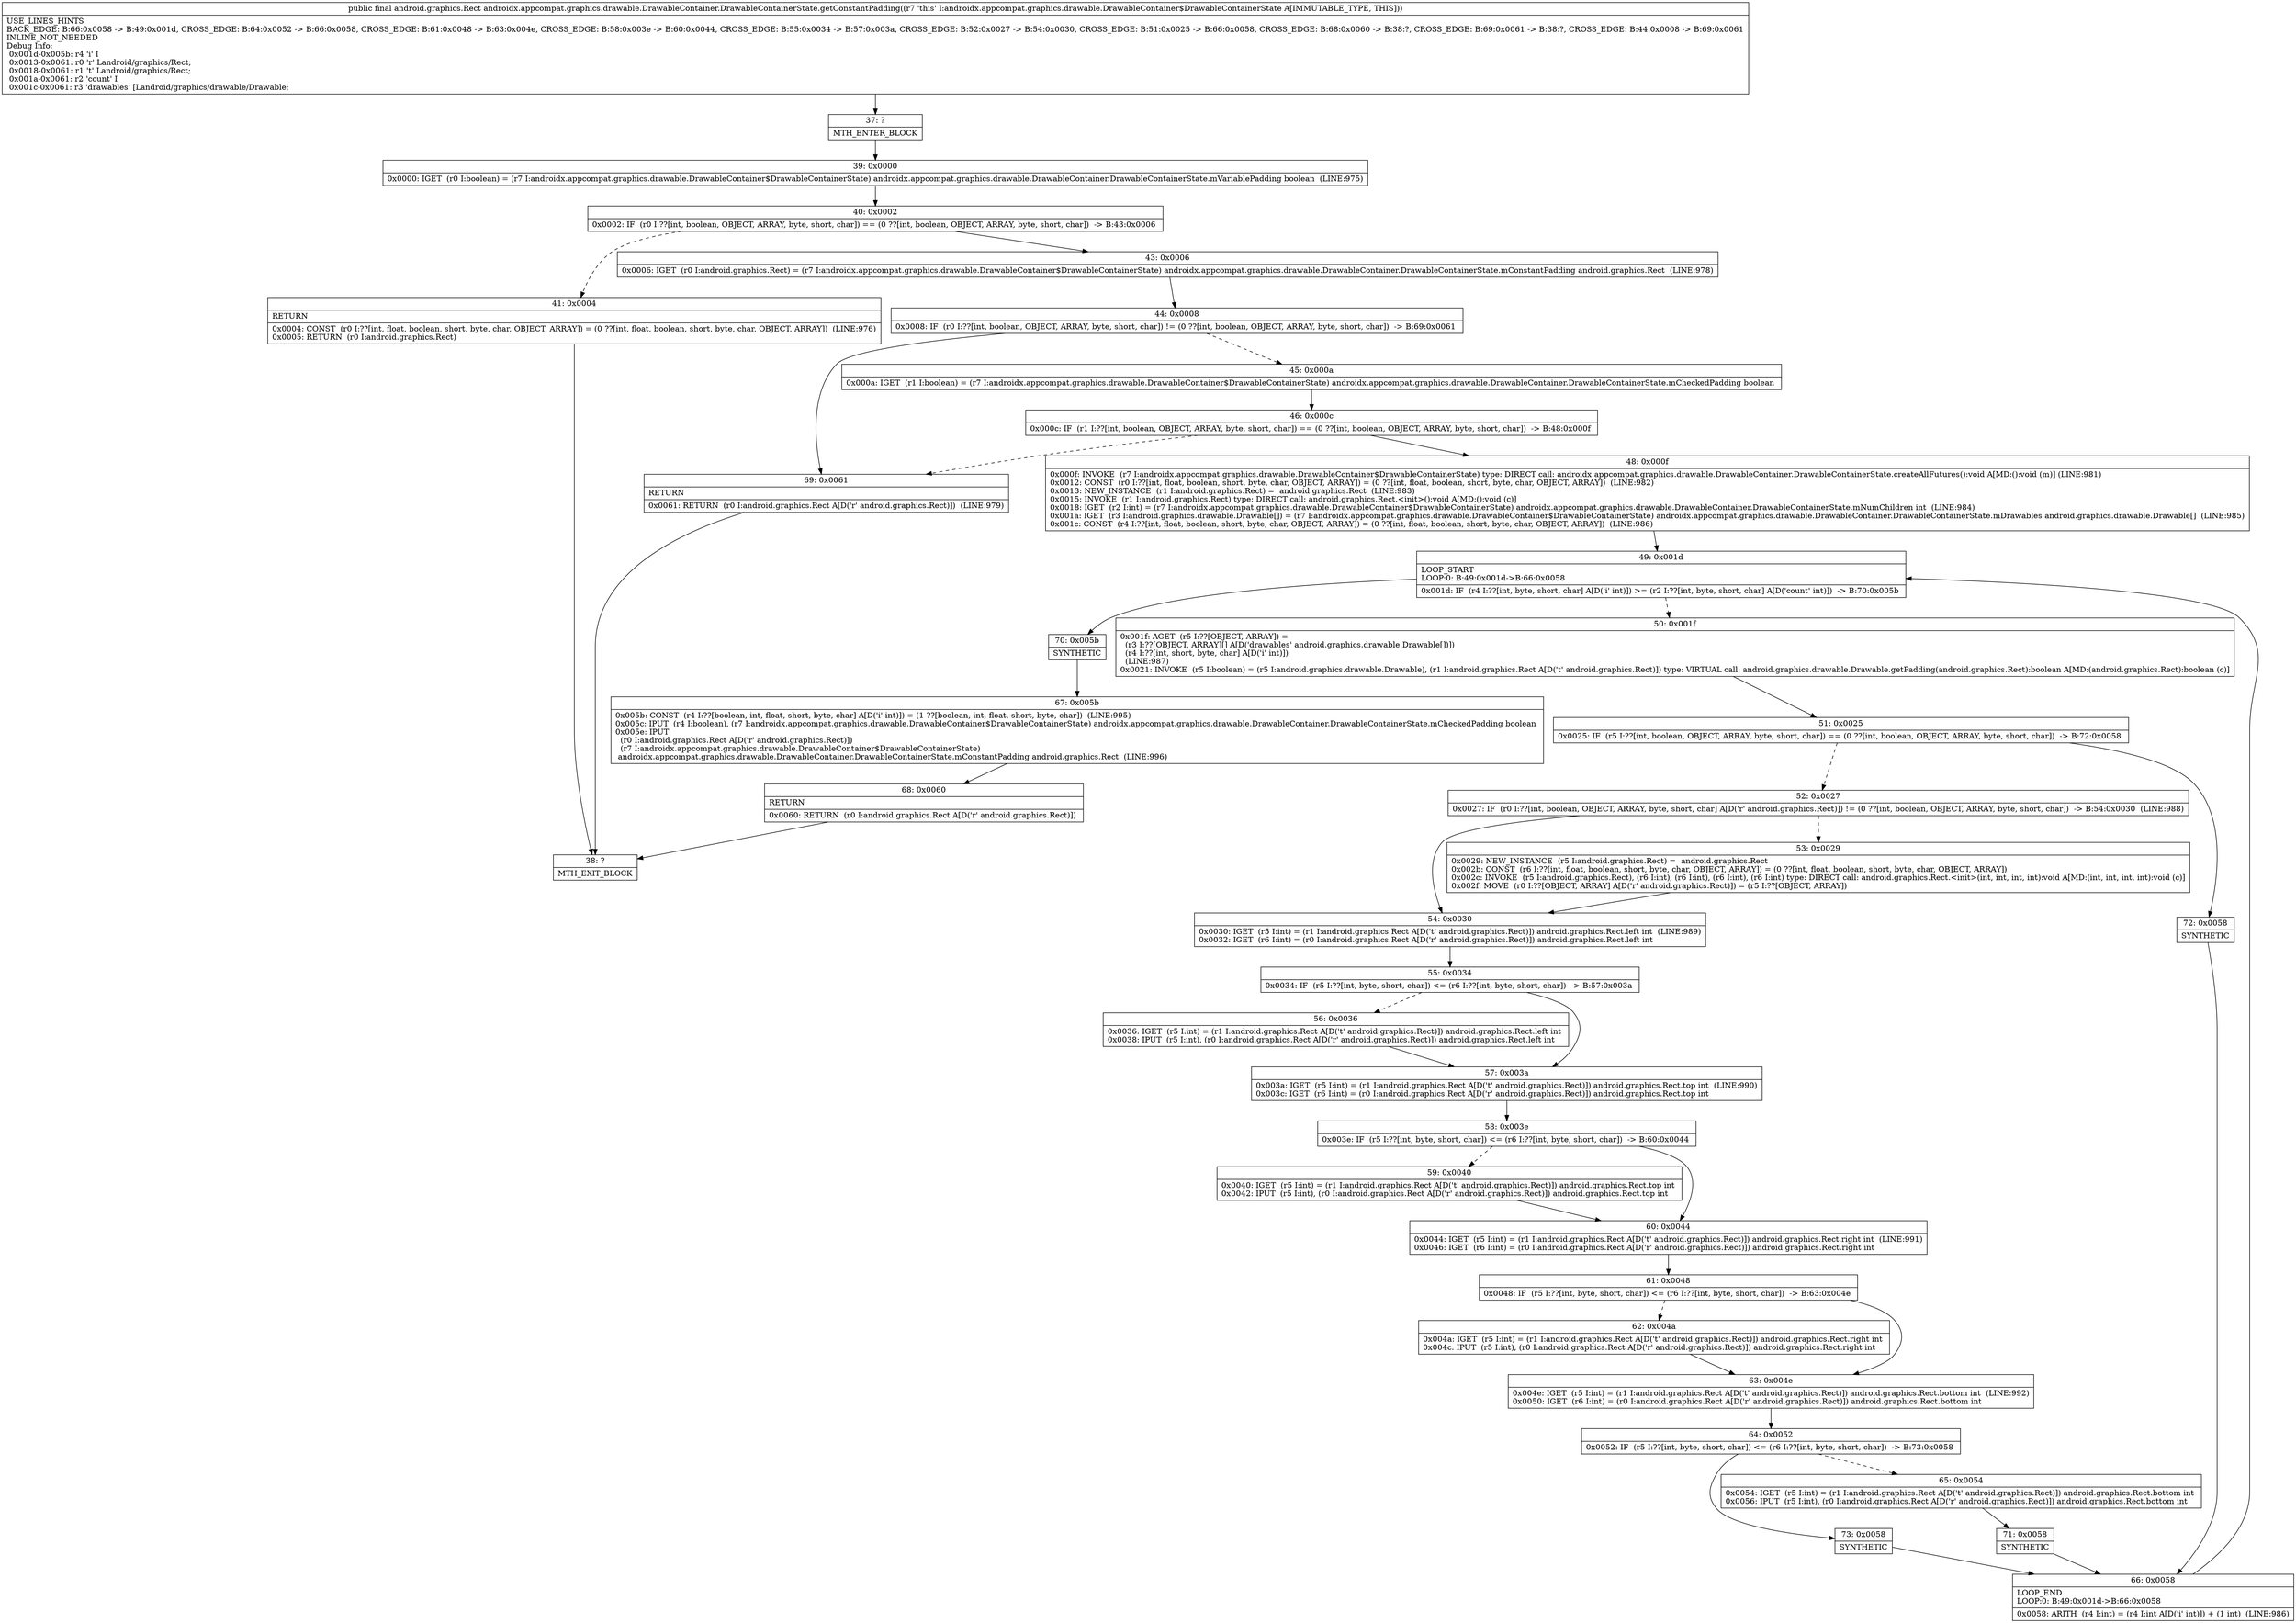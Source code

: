 digraph "CFG forandroidx.appcompat.graphics.drawable.DrawableContainer.DrawableContainerState.getConstantPadding()Landroid\/graphics\/Rect;" {
Node_37 [shape=record,label="{37\:\ ?|MTH_ENTER_BLOCK\l}"];
Node_39 [shape=record,label="{39\:\ 0x0000|0x0000: IGET  (r0 I:boolean) = (r7 I:androidx.appcompat.graphics.drawable.DrawableContainer$DrawableContainerState) androidx.appcompat.graphics.drawable.DrawableContainer.DrawableContainerState.mVariablePadding boolean  (LINE:975)\l}"];
Node_40 [shape=record,label="{40\:\ 0x0002|0x0002: IF  (r0 I:??[int, boolean, OBJECT, ARRAY, byte, short, char]) == (0 ??[int, boolean, OBJECT, ARRAY, byte, short, char])  \-\> B:43:0x0006 \l}"];
Node_41 [shape=record,label="{41\:\ 0x0004|RETURN\l|0x0004: CONST  (r0 I:??[int, float, boolean, short, byte, char, OBJECT, ARRAY]) = (0 ??[int, float, boolean, short, byte, char, OBJECT, ARRAY])  (LINE:976)\l0x0005: RETURN  (r0 I:android.graphics.Rect) \l}"];
Node_38 [shape=record,label="{38\:\ ?|MTH_EXIT_BLOCK\l}"];
Node_43 [shape=record,label="{43\:\ 0x0006|0x0006: IGET  (r0 I:android.graphics.Rect) = (r7 I:androidx.appcompat.graphics.drawable.DrawableContainer$DrawableContainerState) androidx.appcompat.graphics.drawable.DrawableContainer.DrawableContainerState.mConstantPadding android.graphics.Rect  (LINE:978)\l}"];
Node_44 [shape=record,label="{44\:\ 0x0008|0x0008: IF  (r0 I:??[int, boolean, OBJECT, ARRAY, byte, short, char]) != (0 ??[int, boolean, OBJECT, ARRAY, byte, short, char])  \-\> B:69:0x0061 \l}"];
Node_45 [shape=record,label="{45\:\ 0x000a|0x000a: IGET  (r1 I:boolean) = (r7 I:androidx.appcompat.graphics.drawable.DrawableContainer$DrawableContainerState) androidx.appcompat.graphics.drawable.DrawableContainer.DrawableContainerState.mCheckedPadding boolean \l}"];
Node_46 [shape=record,label="{46\:\ 0x000c|0x000c: IF  (r1 I:??[int, boolean, OBJECT, ARRAY, byte, short, char]) == (0 ??[int, boolean, OBJECT, ARRAY, byte, short, char])  \-\> B:48:0x000f \l}"];
Node_48 [shape=record,label="{48\:\ 0x000f|0x000f: INVOKE  (r7 I:androidx.appcompat.graphics.drawable.DrawableContainer$DrawableContainerState) type: DIRECT call: androidx.appcompat.graphics.drawable.DrawableContainer.DrawableContainerState.createAllFutures():void A[MD:():void (m)] (LINE:981)\l0x0012: CONST  (r0 I:??[int, float, boolean, short, byte, char, OBJECT, ARRAY]) = (0 ??[int, float, boolean, short, byte, char, OBJECT, ARRAY])  (LINE:982)\l0x0013: NEW_INSTANCE  (r1 I:android.graphics.Rect) =  android.graphics.Rect  (LINE:983)\l0x0015: INVOKE  (r1 I:android.graphics.Rect) type: DIRECT call: android.graphics.Rect.\<init\>():void A[MD:():void (c)]\l0x0018: IGET  (r2 I:int) = (r7 I:androidx.appcompat.graphics.drawable.DrawableContainer$DrawableContainerState) androidx.appcompat.graphics.drawable.DrawableContainer.DrawableContainerState.mNumChildren int  (LINE:984)\l0x001a: IGET  (r3 I:android.graphics.drawable.Drawable[]) = (r7 I:androidx.appcompat.graphics.drawable.DrawableContainer$DrawableContainerState) androidx.appcompat.graphics.drawable.DrawableContainer.DrawableContainerState.mDrawables android.graphics.drawable.Drawable[]  (LINE:985)\l0x001c: CONST  (r4 I:??[int, float, boolean, short, byte, char, OBJECT, ARRAY]) = (0 ??[int, float, boolean, short, byte, char, OBJECT, ARRAY])  (LINE:986)\l}"];
Node_49 [shape=record,label="{49\:\ 0x001d|LOOP_START\lLOOP:0: B:49:0x001d\-\>B:66:0x0058\l|0x001d: IF  (r4 I:??[int, byte, short, char] A[D('i' int)]) \>= (r2 I:??[int, byte, short, char] A[D('count' int)])  \-\> B:70:0x005b \l}"];
Node_50 [shape=record,label="{50\:\ 0x001f|0x001f: AGET  (r5 I:??[OBJECT, ARRAY]) = \l  (r3 I:??[OBJECT, ARRAY][] A[D('drawables' android.graphics.drawable.Drawable[])])\l  (r4 I:??[int, short, byte, char] A[D('i' int)])\l  (LINE:987)\l0x0021: INVOKE  (r5 I:boolean) = (r5 I:android.graphics.drawable.Drawable), (r1 I:android.graphics.Rect A[D('t' android.graphics.Rect)]) type: VIRTUAL call: android.graphics.drawable.Drawable.getPadding(android.graphics.Rect):boolean A[MD:(android.graphics.Rect):boolean (c)]\l}"];
Node_51 [shape=record,label="{51\:\ 0x0025|0x0025: IF  (r5 I:??[int, boolean, OBJECT, ARRAY, byte, short, char]) == (0 ??[int, boolean, OBJECT, ARRAY, byte, short, char])  \-\> B:72:0x0058 \l}"];
Node_52 [shape=record,label="{52\:\ 0x0027|0x0027: IF  (r0 I:??[int, boolean, OBJECT, ARRAY, byte, short, char] A[D('r' android.graphics.Rect)]) != (0 ??[int, boolean, OBJECT, ARRAY, byte, short, char])  \-\> B:54:0x0030  (LINE:988)\l}"];
Node_53 [shape=record,label="{53\:\ 0x0029|0x0029: NEW_INSTANCE  (r5 I:android.graphics.Rect) =  android.graphics.Rect \l0x002b: CONST  (r6 I:??[int, float, boolean, short, byte, char, OBJECT, ARRAY]) = (0 ??[int, float, boolean, short, byte, char, OBJECT, ARRAY]) \l0x002c: INVOKE  (r5 I:android.graphics.Rect), (r6 I:int), (r6 I:int), (r6 I:int), (r6 I:int) type: DIRECT call: android.graphics.Rect.\<init\>(int, int, int, int):void A[MD:(int, int, int, int):void (c)]\l0x002f: MOVE  (r0 I:??[OBJECT, ARRAY] A[D('r' android.graphics.Rect)]) = (r5 I:??[OBJECT, ARRAY]) \l}"];
Node_54 [shape=record,label="{54\:\ 0x0030|0x0030: IGET  (r5 I:int) = (r1 I:android.graphics.Rect A[D('t' android.graphics.Rect)]) android.graphics.Rect.left int  (LINE:989)\l0x0032: IGET  (r6 I:int) = (r0 I:android.graphics.Rect A[D('r' android.graphics.Rect)]) android.graphics.Rect.left int \l}"];
Node_55 [shape=record,label="{55\:\ 0x0034|0x0034: IF  (r5 I:??[int, byte, short, char]) \<= (r6 I:??[int, byte, short, char])  \-\> B:57:0x003a \l}"];
Node_56 [shape=record,label="{56\:\ 0x0036|0x0036: IGET  (r5 I:int) = (r1 I:android.graphics.Rect A[D('t' android.graphics.Rect)]) android.graphics.Rect.left int \l0x0038: IPUT  (r5 I:int), (r0 I:android.graphics.Rect A[D('r' android.graphics.Rect)]) android.graphics.Rect.left int \l}"];
Node_57 [shape=record,label="{57\:\ 0x003a|0x003a: IGET  (r5 I:int) = (r1 I:android.graphics.Rect A[D('t' android.graphics.Rect)]) android.graphics.Rect.top int  (LINE:990)\l0x003c: IGET  (r6 I:int) = (r0 I:android.graphics.Rect A[D('r' android.graphics.Rect)]) android.graphics.Rect.top int \l}"];
Node_58 [shape=record,label="{58\:\ 0x003e|0x003e: IF  (r5 I:??[int, byte, short, char]) \<= (r6 I:??[int, byte, short, char])  \-\> B:60:0x0044 \l}"];
Node_59 [shape=record,label="{59\:\ 0x0040|0x0040: IGET  (r5 I:int) = (r1 I:android.graphics.Rect A[D('t' android.graphics.Rect)]) android.graphics.Rect.top int \l0x0042: IPUT  (r5 I:int), (r0 I:android.graphics.Rect A[D('r' android.graphics.Rect)]) android.graphics.Rect.top int \l}"];
Node_60 [shape=record,label="{60\:\ 0x0044|0x0044: IGET  (r5 I:int) = (r1 I:android.graphics.Rect A[D('t' android.graphics.Rect)]) android.graphics.Rect.right int  (LINE:991)\l0x0046: IGET  (r6 I:int) = (r0 I:android.graphics.Rect A[D('r' android.graphics.Rect)]) android.graphics.Rect.right int \l}"];
Node_61 [shape=record,label="{61\:\ 0x0048|0x0048: IF  (r5 I:??[int, byte, short, char]) \<= (r6 I:??[int, byte, short, char])  \-\> B:63:0x004e \l}"];
Node_62 [shape=record,label="{62\:\ 0x004a|0x004a: IGET  (r5 I:int) = (r1 I:android.graphics.Rect A[D('t' android.graphics.Rect)]) android.graphics.Rect.right int \l0x004c: IPUT  (r5 I:int), (r0 I:android.graphics.Rect A[D('r' android.graphics.Rect)]) android.graphics.Rect.right int \l}"];
Node_63 [shape=record,label="{63\:\ 0x004e|0x004e: IGET  (r5 I:int) = (r1 I:android.graphics.Rect A[D('t' android.graphics.Rect)]) android.graphics.Rect.bottom int  (LINE:992)\l0x0050: IGET  (r6 I:int) = (r0 I:android.graphics.Rect A[D('r' android.graphics.Rect)]) android.graphics.Rect.bottom int \l}"];
Node_64 [shape=record,label="{64\:\ 0x0052|0x0052: IF  (r5 I:??[int, byte, short, char]) \<= (r6 I:??[int, byte, short, char])  \-\> B:73:0x0058 \l}"];
Node_65 [shape=record,label="{65\:\ 0x0054|0x0054: IGET  (r5 I:int) = (r1 I:android.graphics.Rect A[D('t' android.graphics.Rect)]) android.graphics.Rect.bottom int \l0x0056: IPUT  (r5 I:int), (r0 I:android.graphics.Rect A[D('r' android.graphics.Rect)]) android.graphics.Rect.bottom int \l}"];
Node_71 [shape=record,label="{71\:\ 0x0058|SYNTHETIC\l}"];
Node_66 [shape=record,label="{66\:\ 0x0058|LOOP_END\lLOOP:0: B:49:0x001d\-\>B:66:0x0058\l|0x0058: ARITH  (r4 I:int) = (r4 I:int A[D('i' int)]) + (1 int)  (LINE:986)\l}"];
Node_73 [shape=record,label="{73\:\ 0x0058|SYNTHETIC\l}"];
Node_72 [shape=record,label="{72\:\ 0x0058|SYNTHETIC\l}"];
Node_70 [shape=record,label="{70\:\ 0x005b|SYNTHETIC\l}"];
Node_67 [shape=record,label="{67\:\ 0x005b|0x005b: CONST  (r4 I:??[boolean, int, float, short, byte, char] A[D('i' int)]) = (1 ??[boolean, int, float, short, byte, char])  (LINE:995)\l0x005c: IPUT  (r4 I:boolean), (r7 I:androidx.appcompat.graphics.drawable.DrawableContainer$DrawableContainerState) androidx.appcompat.graphics.drawable.DrawableContainer.DrawableContainerState.mCheckedPadding boolean \l0x005e: IPUT  \l  (r0 I:android.graphics.Rect A[D('r' android.graphics.Rect)])\l  (r7 I:androidx.appcompat.graphics.drawable.DrawableContainer$DrawableContainerState)\l androidx.appcompat.graphics.drawable.DrawableContainer.DrawableContainerState.mConstantPadding android.graphics.Rect  (LINE:996)\l}"];
Node_68 [shape=record,label="{68\:\ 0x0060|RETURN\l|0x0060: RETURN  (r0 I:android.graphics.Rect A[D('r' android.graphics.Rect)]) \l}"];
Node_69 [shape=record,label="{69\:\ 0x0061|RETURN\l|0x0061: RETURN  (r0 I:android.graphics.Rect A[D('r' android.graphics.Rect)])  (LINE:979)\l}"];
MethodNode[shape=record,label="{public final android.graphics.Rect androidx.appcompat.graphics.drawable.DrawableContainer.DrawableContainerState.getConstantPadding((r7 'this' I:androidx.appcompat.graphics.drawable.DrawableContainer$DrawableContainerState A[IMMUTABLE_TYPE, THIS]))  | USE_LINES_HINTS\lBACK_EDGE: B:66:0x0058 \-\> B:49:0x001d, CROSS_EDGE: B:64:0x0052 \-\> B:66:0x0058, CROSS_EDGE: B:61:0x0048 \-\> B:63:0x004e, CROSS_EDGE: B:58:0x003e \-\> B:60:0x0044, CROSS_EDGE: B:55:0x0034 \-\> B:57:0x003a, CROSS_EDGE: B:52:0x0027 \-\> B:54:0x0030, CROSS_EDGE: B:51:0x0025 \-\> B:66:0x0058, CROSS_EDGE: B:68:0x0060 \-\> B:38:?, CROSS_EDGE: B:69:0x0061 \-\> B:38:?, CROSS_EDGE: B:44:0x0008 \-\> B:69:0x0061\lINLINE_NOT_NEEDED\lDebug Info:\l  0x001d\-0x005b: r4 'i' I\l  0x0013\-0x0061: r0 'r' Landroid\/graphics\/Rect;\l  0x0018\-0x0061: r1 't' Landroid\/graphics\/Rect;\l  0x001a\-0x0061: r2 'count' I\l  0x001c\-0x0061: r3 'drawables' [Landroid\/graphics\/drawable\/Drawable;\l}"];
MethodNode -> Node_37;Node_37 -> Node_39;
Node_39 -> Node_40;
Node_40 -> Node_41[style=dashed];
Node_40 -> Node_43;
Node_41 -> Node_38;
Node_43 -> Node_44;
Node_44 -> Node_45[style=dashed];
Node_44 -> Node_69;
Node_45 -> Node_46;
Node_46 -> Node_48;
Node_46 -> Node_69[style=dashed];
Node_48 -> Node_49;
Node_49 -> Node_50[style=dashed];
Node_49 -> Node_70;
Node_50 -> Node_51;
Node_51 -> Node_52[style=dashed];
Node_51 -> Node_72;
Node_52 -> Node_53[style=dashed];
Node_52 -> Node_54;
Node_53 -> Node_54;
Node_54 -> Node_55;
Node_55 -> Node_56[style=dashed];
Node_55 -> Node_57;
Node_56 -> Node_57;
Node_57 -> Node_58;
Node_58 -> Node_59[style=dashed];
Node_58 -> Node_60;
Node_59 -> Node_60;
Node_60 -> Node_61;
Node_61 -> Node_62[style=dashed];
Node_61 -> Node_63;
Node_62 -> Node_63;
Node_63 -> Node_64;
Node_64 -> Node_65[style=dashed];
Node_64 -> Node_73;
Node_65 -> Node_71;
Node_71 -> Node_66;
Node_66 -> Node_49;
Node_73 -> Node_66;
Node_72 -> Node_66;
Node_70 -> Node_67;
Node_67 -> Node_68;
Node_68 -> Node_38;
Node_69 -> Node_38;
}

